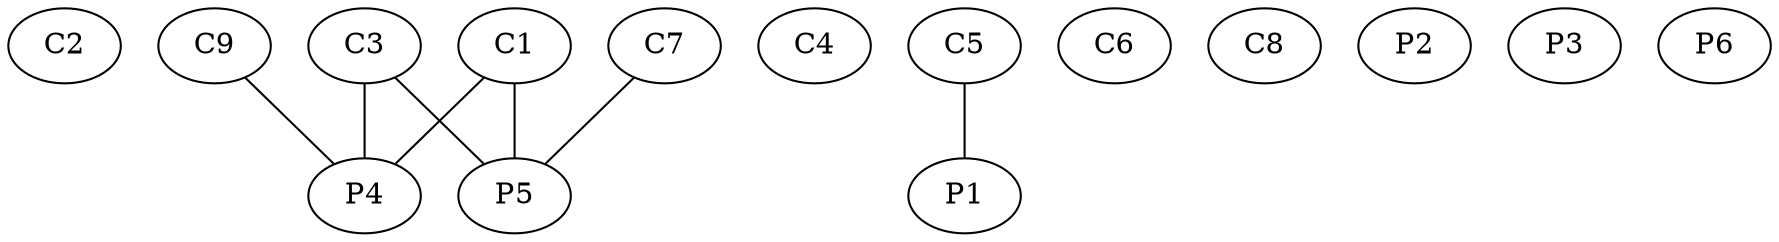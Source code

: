 graph "Grafo recomendacoes" {
		C2;
			C3 -- P4;
				C3 -- P5;
					C4;
						C5 -- P1;
							C6;
								C7 -- P5;
									C8;
										C9 -- P4;
											C1 -- P4;
												C1 -- P5;
													P2;
														P3;
															P6;
}
